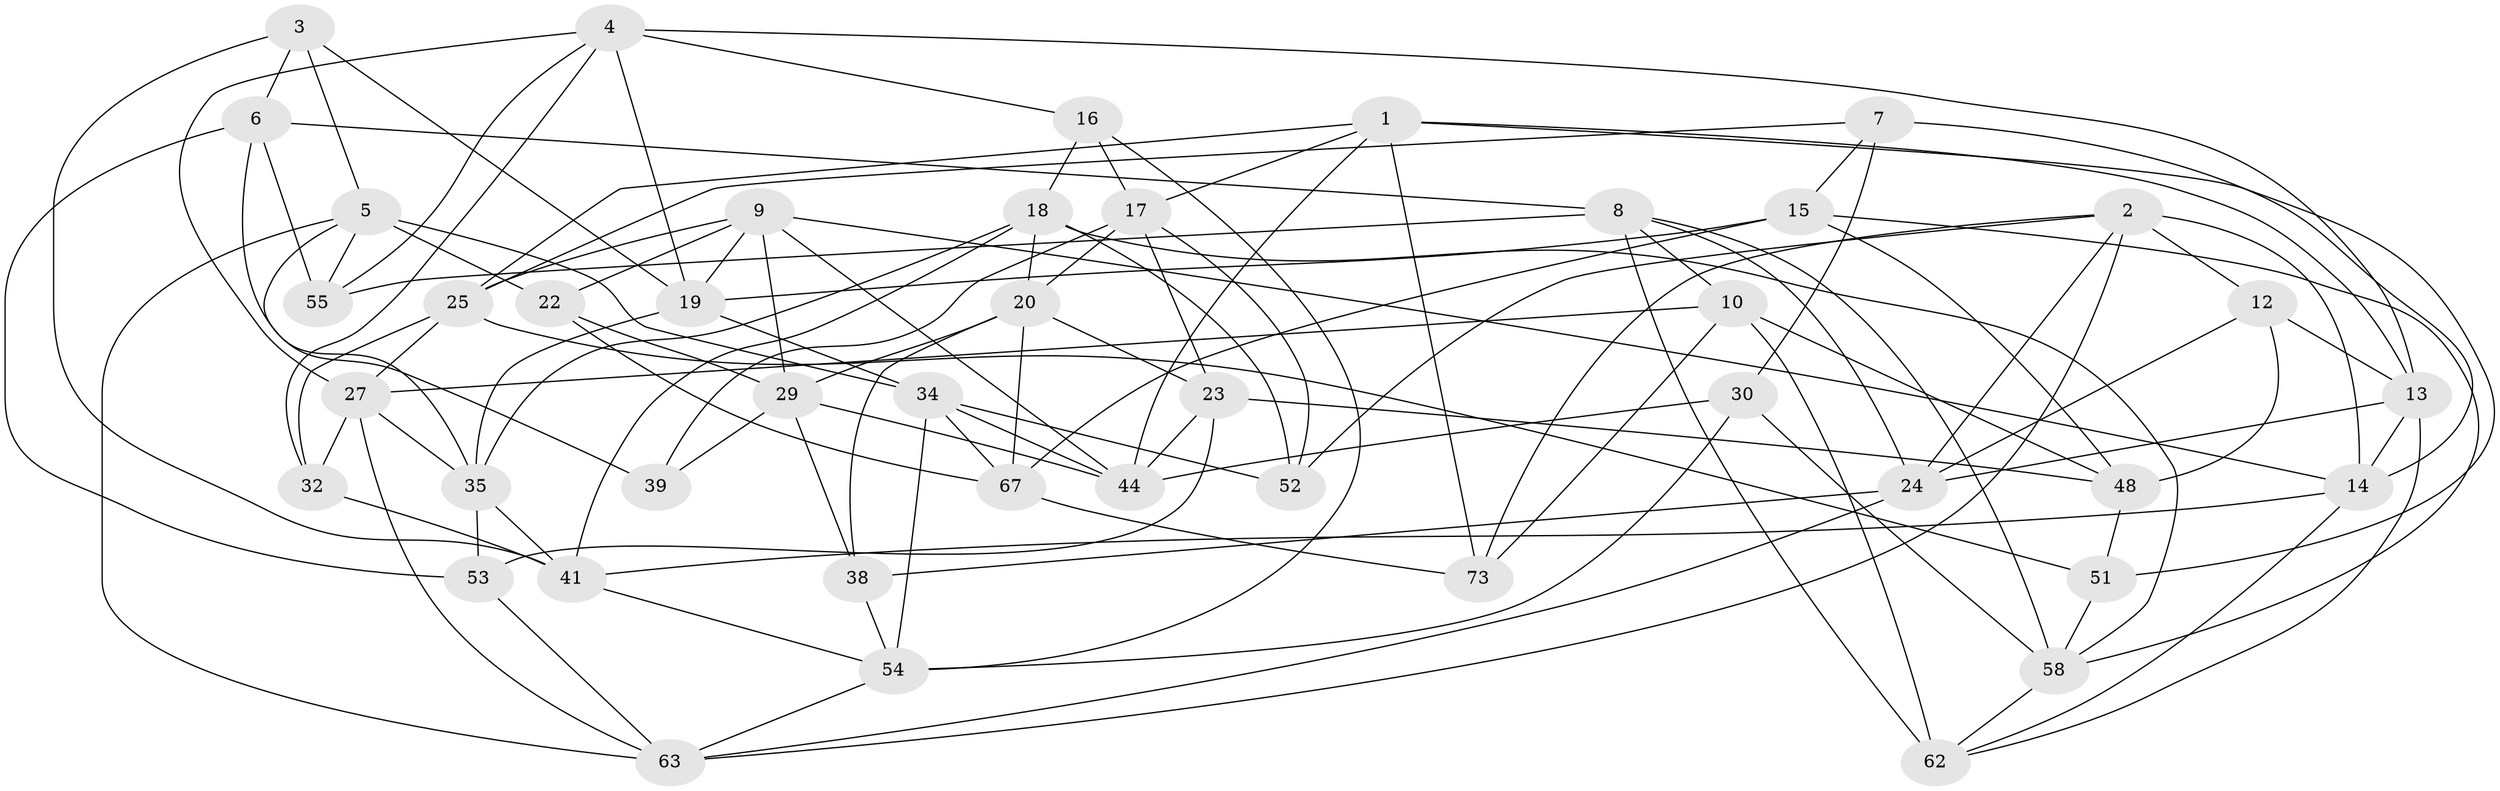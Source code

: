 // original degree distribution, {4: 1.0}
// Generated by graph-tools (version 1.1) at 2025/42/03/06/25 10:42:21]
// undirected, 44 vertices, 114 edges
graph export_dot {
graph [start="1"]
  node [color=gray90,style=filled];
  1 [super="+50"];
  2 [super="+28"];
  3;
  4 [super="+37"];
  5 [super="+11"];
  6 [super="+26"];
  7;
  8 [super="+33"];
  9 [super="+47"];
  10 [super="+49"];
  12;
  13 [super="+21"];
  14 [super="+74"];
  15 [super="+72"];
  16;
  17 [super="+31"];
  18 [super="+59"];
  19 [super="+46"];
  20 [super="+61"];
  22;
  23 [super="+42"];
  24 [super="+71"];
  25 [super="+57"];
  27 [super="+40"];
  29 [super="+36"];
  30;
  32;
  34 [super="+56"];
  35 [super="+45"];
  38;
  39;
  41 [super="+43"];
  44 [super="+64"];
  48 [super="+68"];
  51;
  52;
  53;
  54 [super="+60"];
  55;
  58 [super="+69"];
  62 [super="+66"];
  63 [super="+65"];
  67 [super="+70"];
  73;
  1 -- 13;
  1 -- 51;
  1 -- 73;
  1 -- 17;
  1 -- 25;
  1 -- 44;
  2 -- 12;
  2 -- 52;
  2 -- 14;
  2 -- 24;
  2 -- 73;
  2 -- 63;
  3 -- 5;
  3 -- 19;
  3 -- 6;
  3 -- 41;
  4 -- 16;
  4 -- 32;
  4 -- 55;
  4 -- 19;
  4 -- 13;
  4 -- 27;
  5 -- 35;
  5 -- 63;
  5 -- 34;
  5 -- 22;
  5 -- 55;
  6 -- 55;
  6 -- 39 [weight=2];
  6 -- 53;
  6 -- 8;
  7 -- 30;
  7 -- 14;
  7 -- 15;
  7 -- 25;
  8 -- 55;
  8 -- 58;
  8 -- 10;
  8 -- 24;
  8 -- 62;
  9 -- 29;
  9 -- 25;
  9 -- 19;
  9 -- 22;
  9 -- 14;
  9 -- 44;
  10 -- 62 [weight=2];
  10 -- 27;
  10 -- 48;
  10 -- 73;
  12 -- 24;
  12 -- 48;
  12 -- 13;
  13 -- 24;
  13 -- 62;
  13 -- 14;
  14 -- 41;
  14 -- 62;
  15 -- 67 [weight=2];
  15 -- 58;
  15 -- 48;
  15 -- 19;
  16 -- 17;
  16 -- 54;
  16 -- 18;
  17 -- 52;
  17 -- 39;
  17 -- 20;
  17 -- 23;
  18 -- 52;
  18 -- 35;
  18 -- 58;
  18 -- 20;
  18 -- 41;
  19 -- 35;
  19 -- 34;
  20 -- 38;
  20 -- 67;
  20 -- 29;
  20 -- 23;
  22 -- 67;
  22 -- 29;
  23 -- 44;
  23 -- 53;
  23 -- 48 [weight=2];
  24 -- 63;
  24 -- 38;
  25 -- 51;
  25 -- 32;
  25 -- 27;
  27 -- 63;
  27 -- 32;
  27 -- 35;
  29 -- 38;
  29 -- 39;
  29 -- 44;
  30 -- 44;
  30 -- 54;
  30 -- 58;
  32 -- 41;
  34 -- 44;
  34 -- 54;
  34 -- 67;
  34 -- 52;
  35 -- 53;
  35 -- 41;
  38 -- 54;
  41 -- 54;
  48 -- 51;
  51 -- 58;
  53 -- 63;
  54 -- 63;
  58 -- 62;
  67 -- 73;
}
